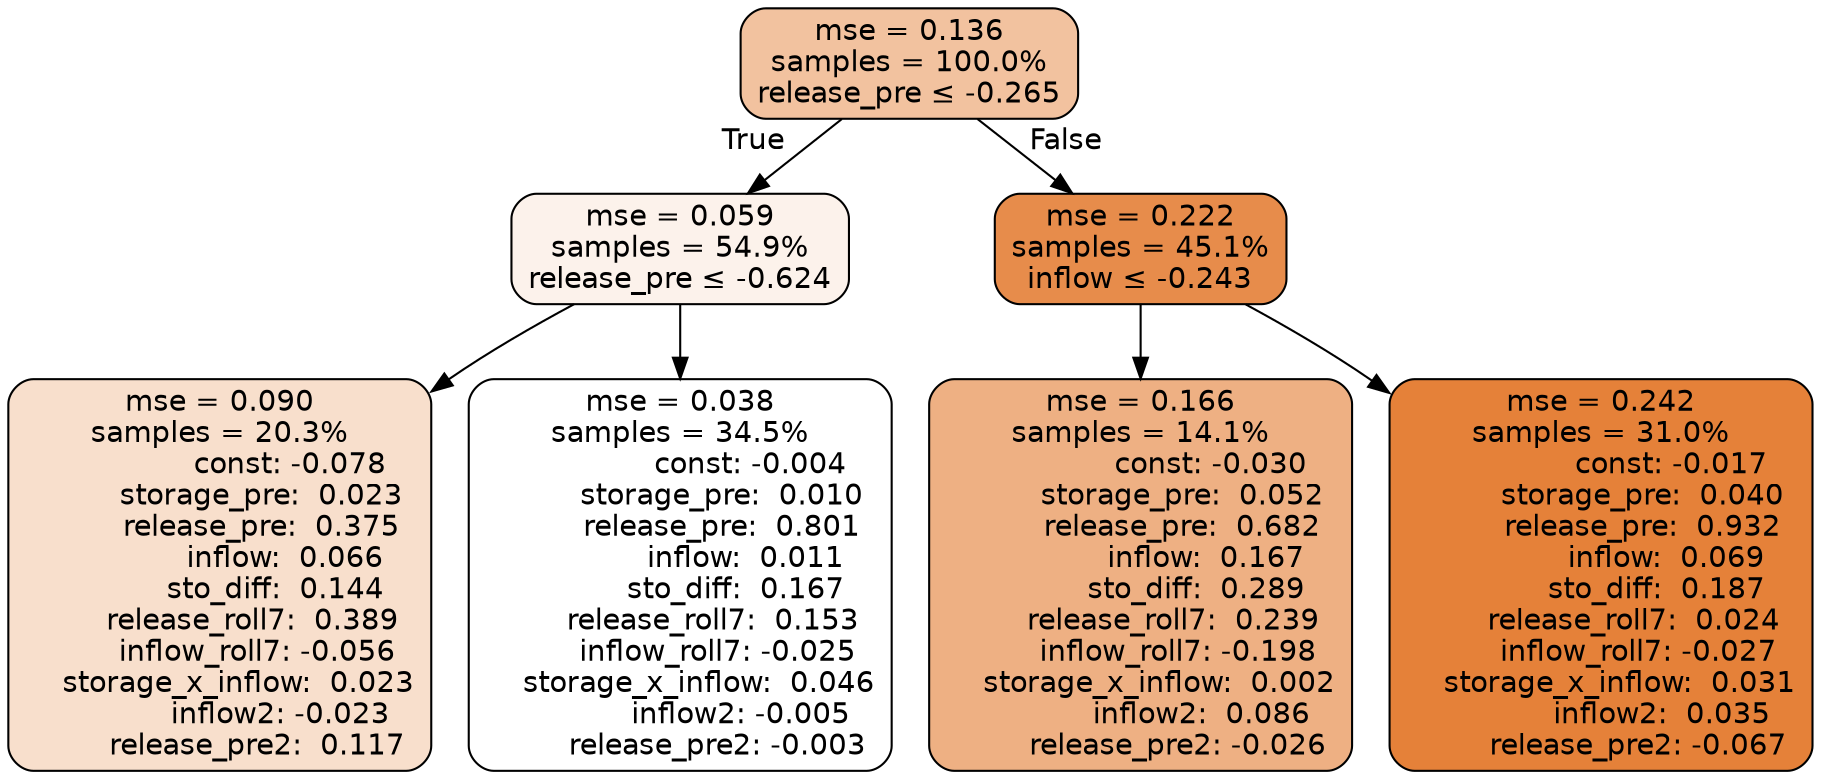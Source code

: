 digraph tree {
bgcolor="transparent"
node [shape=rectangle, style="filled, rounded", color="black", fontname=helvetica] ;
edge [fontname=helvetica] ;
	"0" [label="mse = 0.136
samples = 100.0%
release_pre &le; -0.265", fillcolor="#f2c29f"]
	"1" [label="mse = 0.059
samples = 54.9%
release_pre &le; -0.624", fillcolor="#fcf2eb"]
	"2" [label="mse = 0.090
samples = 20.3%
               const: -0.078
         storage_pre:  0.023
         release_pre:  0.375
              inflow:  0.066
            sto_diff:  0.144
       release_roll7:  0.389
        inflow_roll7: -0.056
    storage_x_inflow:  0.023
             inflow2: -0.023
        release_pre2:  0.117", fillcolor="#f8dfcc"]
	"3" [label="mse = 0.038
samples = 34.5%
               const: -0.004
         storage_pre:  0.010
         release_pre:  0.801
              inflow:  0.011
            sto_diff:  0.167
       release_roll7:  0.153
        inflow_roll7: -0.025
    storage_x_inflow:  0.046
             inflow2: -0.005
        release_pre2: -0.003", fillcolor="#ffffff"]
	"4" [label="mse = 0.222
samples = 45.1%
inflow &le; -0.243", fillcolor="#e78c4b"]
	"5" [label="mse = 0.166
samples = 14.1%
               const: -0.030
         storage_pre:  0.052
         release_pre:  0.682
              inflow:  0.167
            sto_diff:  0.289
       release_roll7:  0.239
        inflow_roll7: -0.198
    storage_x_inflow:  0.002
             inflow2:  0.086
        release_pre2: -0.026", fillcolor="#eeb083"]
	"6" [label="mse = 0.242
samples = 31.0%
               const: -0.017
         storage_pre:  0.040
         release_pre:  0.932
              inflow:  0.069
            sto_diff:  0.187
       release_roll7:  0.024
        inflow_roll7: -0.027
    storage_x_inflow:  0.031
             inflow2:  0.035
        release_pre2: -0.067", fillcolor="#e58139"]

	"0" -> "1" [labeldistance=2.5, labelangle=45, headlabel="True"]
	"1" -> "2"
	"1" -> "3"
	"0" -> "4" [labeldistance=2.5, labelangle=-45, headlabel="False"]
	"4" -> "5"
	"4" -> "6"
}
